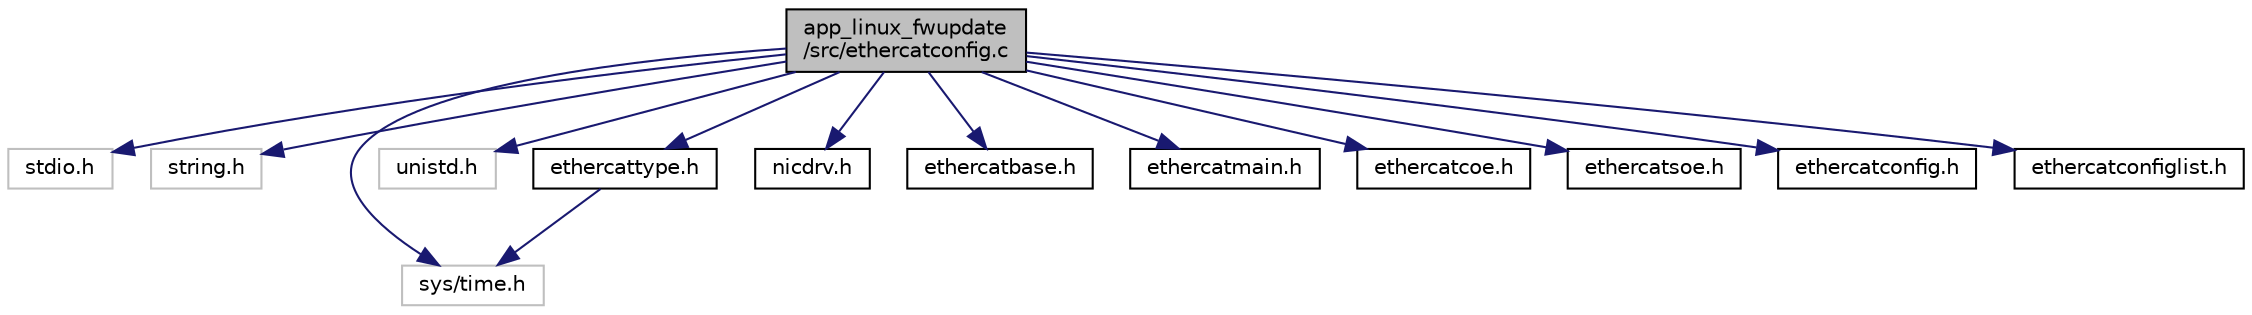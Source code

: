 digraph "app_linux_fwupdate/src/ethercatconfig.c"
{
 // INTERACTIVE_SVG=YES
  edge [fontname="Helvetica",fontsize="10",labelfontname="Helvetica",labelfontsize="10"];
  node [fontname="Helvetica",fontsize="10",shape=record];
  Node1 [label="app_linux_fwupdate\l/src/ethercatconfig.c",height=0.2,width=0.4,color="black", fillcolor="grey75", style="filled" fontcolor="black"];
  Node1 -> Node2 [color="midnightblue",fontsize="10",style="solid",fontname="Helvetica"];
  Node2 [label="stdio.h",height=0.2,width=0.4,color="grey75", fillcolor="white", style="filled"];
  Node1 -> Node3 [color="midnightblue",fontsize="10",style="solid",fontname="Helvetica"];
  Node3 [label="string.h",height=0.2,width=0.4,color="grey75", fillcolor="white", style="filled"];
  Node1 -> Node4 [color="midnightblue",fontsize="10",style="solid",fontname="Helvetica"];
  Node4 [label="sys/time.h",height=0.2,width=0.4,color="grey75", fillcolor="white", style="filled"];
  Node1 -> Node5 [color="midnightblue",fontsize="10",style="solid",fontname="Helvetica"];
  Node5 [label="unistd.h",height=0.2,width=0.4,color="grey75", fillcolor="white", style="filled"];
  Node1 -> Node6 [color="midnightblue",fontsize="10",style="solid",fontname="Helvetica"];
  Node6 [label="ethercattype.h",height=0.2,width=0.4,color="black", fillcolor="white", style="filled",URL="$ethercattype_8h.html",tooltip="General typedefs and defines for EtherCAT. "];
  Node6 -> Node4 [color="midnightblue",fontsize="10",style="solid",fontname="Helvetica"];
  Node1 -> Node7 [color="midnightblue",fontsize="10",style="solid",fontname="Helvetica"];
  Node7 [label="nicdrv.h",height=0.2,width=0.4,color="black", fillcolor="white", style="filled",URL="$nicdrv_8h.html",tooltip="Headerfile for nicdrv.c. "];
  Node1 -> Node8 [color="midnightblue",fontsize="10",style="solid",fontname="Helvetica"];
  Node8 [label="ethercatbase.h",height=0.2,width=0.4,color="black", fillcolor="white", style="filled",URL="$ethercatbase_8h.html",tooltip="Headerfile for ethercatbase.c. "];
  Node1 -> Node9 [color="midnightblue",fontsize="10",style="solid",fontname="Helvetica"];
  Node9 [label="ethercatmain.h",height=0.2,width=0.4,color="black", fillcolor="white", style="filled",URL="$ethercatmain_8h.html",tooltip="Headerfile for ethercatmain.c. "];
  Node1 -> Node10 [color="midnightblue",fontsize="10",style="solid",fontname="Helvetica"];
  Node10 [label="ethercatcoe.h",height=0.2,width=0.4,color="black", fillcolor="white", style="filled",URL="$ethercatcoe_8h.html",tooltip="Headerfile for ethercatcoe.c. "];
  Node1 -> Node11 [color="midnightblue",fontsize="10",style="solid",fontname="Helvetica"];
  Node11 [label="ethercatsoe.h",height=0.2,width=0.4,color="black", fillcolor="white", style="filled",URL="$ethercatsoe_8h.html",tooltip="Headerfile for ethercatsoe.c. "];
  Node1 -> Node12 [color="midnightblue",fontsize="10",style="solid",fontname="Helvetica"];
  Node12 [label="ethercatconfig.h",height=0.2,width=0.4,color="black", fillcolor="white", style="filled",URL="$ethercatconfig_8h.html",tooltip="Headerfile for ethercatconfig.c. "];
  Node1 -> Node13 [color="midnightblue",fontsize="10",style="solid",fontname="Helvetica"];
  Node13 [label="ethercatconfiglist.h",height=0.2,width=0.4,color="black", fillcolor="white", style="filled",URL="$ethercatconfiglist_8h.html",tooltip="Configuration list of known EtherCAT slave devices. "];
}
